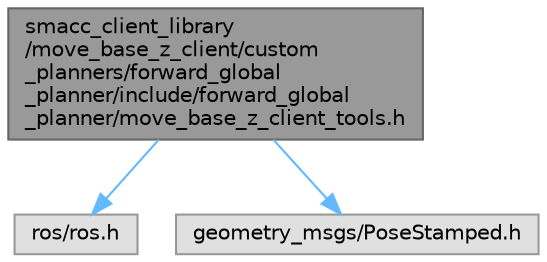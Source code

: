 digraph "smacc_client_library/move_base_z_client/custom_planners/forward_global_planner/include/forward_global_planner/move_base_z_client_tools.h"
{
 // LATEX_PDF_SIZE
  bgcolor="transparent";
  edge [fontname=Helvetica,fontsize=10,labelfontname=Helvetica,labelfontsize=10];
  node [fontname=Helvetica,fontsize=10,shape=box,height=0.2,width=0.4];
  Node1 [label="smacc_client_library\l/move_base_z_client/custom\l_planners/forward_global\l_planner/include/forward_global\l_planner/move_base_z_client_tools.h",height=0.2,width=0.4,color="gray40", fillcolor="grey60", style="filled", fontcolor="black",tooltip=" "];
  Node1 -> Node2 [color="steelblue1",style="solid"];
  Node2 [label="ros/ros.h",height=0.2,width=0.4,color="grey60", fillcolor="#E0E0E0", style="filled",tooltip=" "];
  Node1 -> Node3 [color="steelblue1",style="solid"];
  Node3 [label="geometry_msgs/PoseStamped.h",height=0.2,width=0.4,color="grey60", fillcolor="#E0E0E0", style="filled",tooltip=" "];
}
